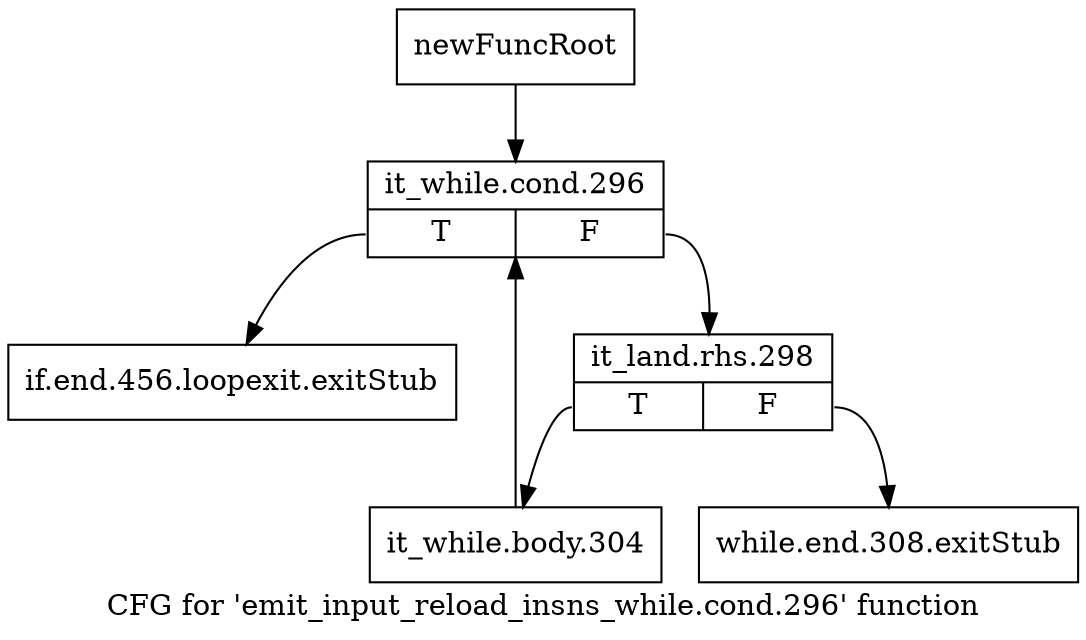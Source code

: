 digraph "CFG for 'emit_input_reload_insns_while.cond.296' function" {
	label="CFG for 'emit_input_reload_insns_while.cond.296' function";

	Node0xbf9bcf0 [shape=record,label="{newFuncRoot}"];
	Node0xbf9bcf0 -> Node0xbf9bde0;
	Node0xbf9bd40 [shape=record,label="{if.end.456.loopexit.exitStub}"];
	Node0xbf9bd90 [shape=record,label="{while.end.308.exitStub}"];
	Node0xbf9bde0 [shape=record,label="{it_while.cond.296|{<s0>T|<s1>F}}"];
	Node0xbf9bde0:s0 -> Node0xbf9bd40;
	Node0xbf9bde0:s1 -> Node0xbf9be30;
	Node0xbf9be30 [shape=record,label="{it_land.rhs.298|{<s0>T|<s1>F}}"];
	Node0xbf9be30:s0 -> Node0xbf9be80;
	Node0xbf9be30:s1 -> Node0xbf9bd90;
	Node0xbf9be80 [shape=record,label="{it_while.body.304}"];
	Node0xbf9be80 -> Node0xbf9bde0;
}

